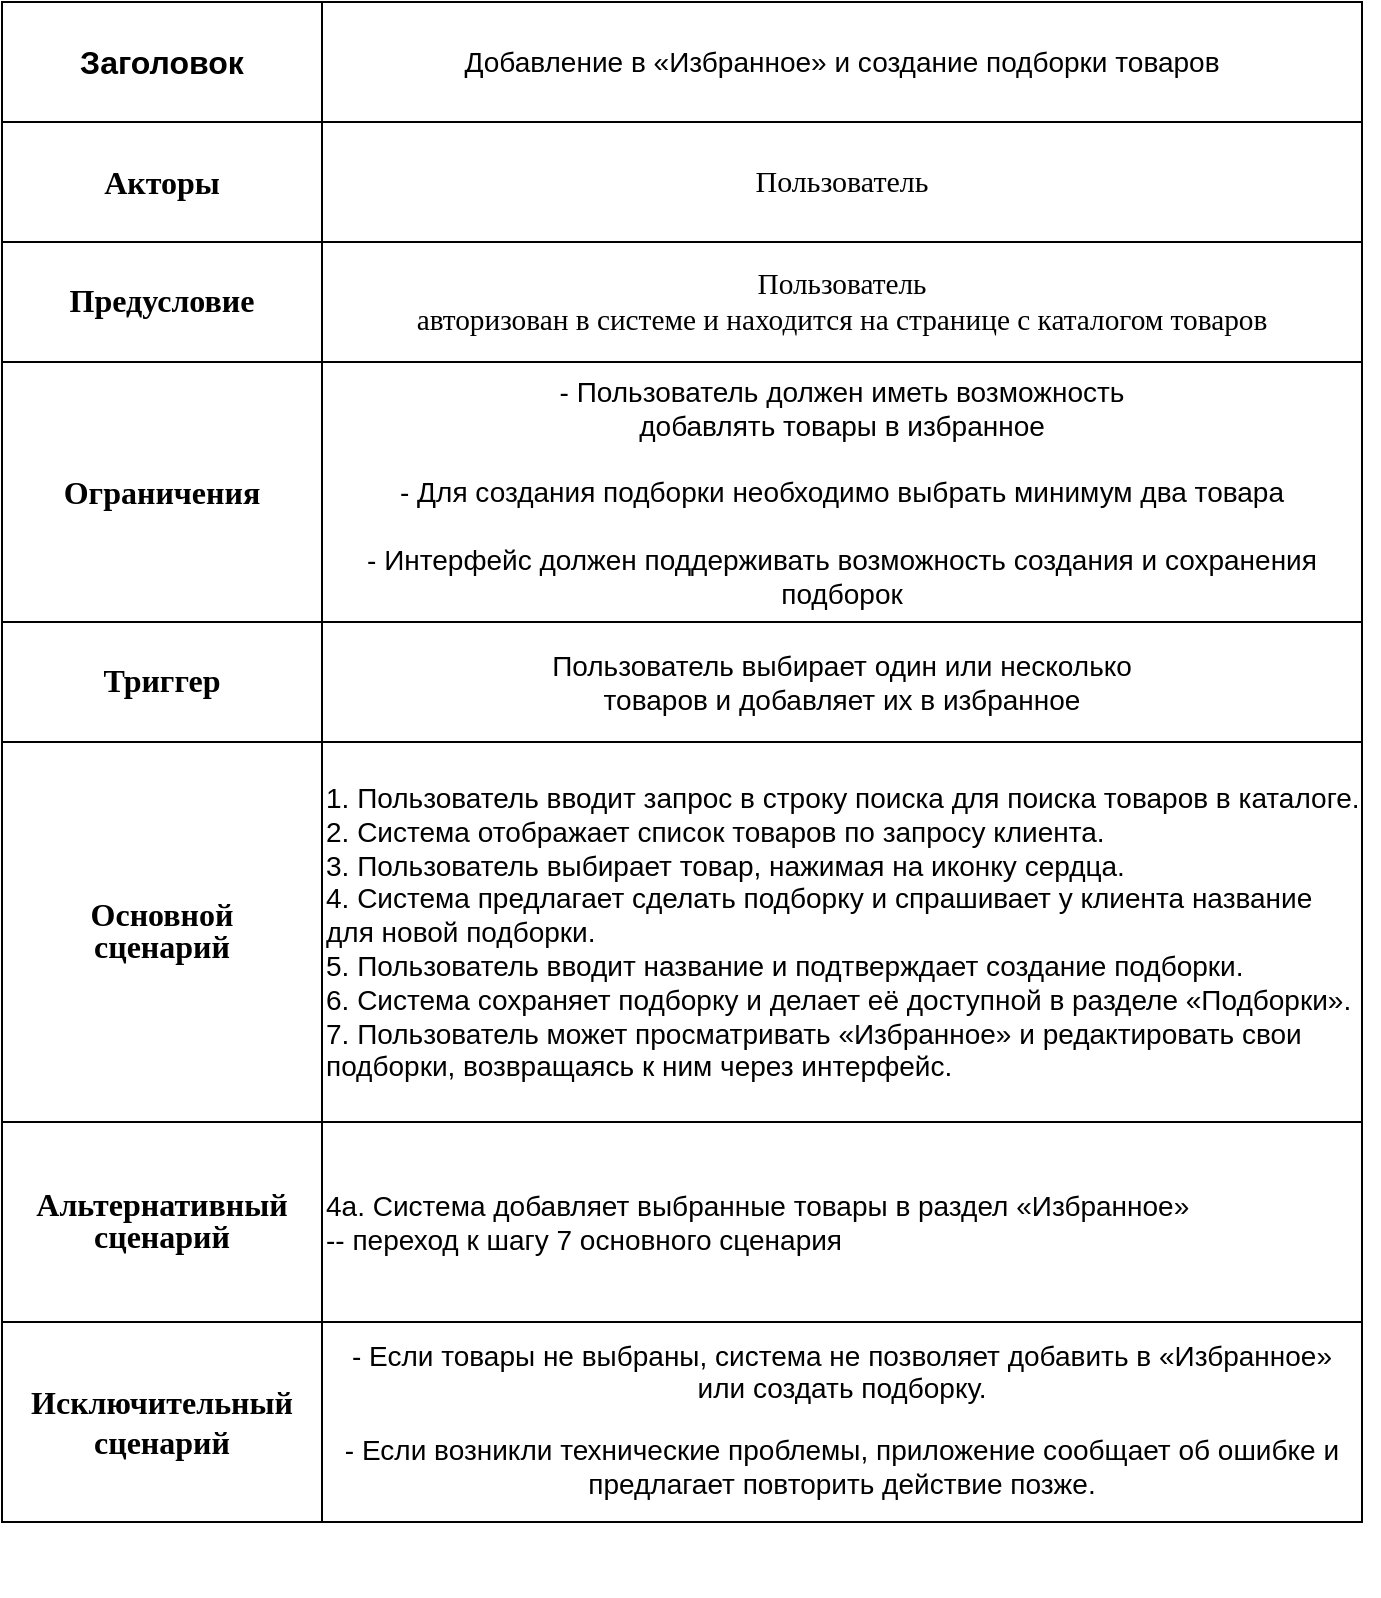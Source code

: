 <mxfile version="24.7.17">
  <diagram name="Страница — 1" id="dy2lkkQt0frxxp9szOi0">
    <mxGraphModel dx="1098" dy="828" grid="1" gridSize="10" guides="1" tooltips="1" connect="1" arrows="1" fold="1" page="1" pageScale="1" pageWidth="827" pageHeight="1169" math="0" shadow="0">
      <root>
        <mxCell id="0" />
        <mxCell id="1" parent="0" />
        <mxCell id="aGB4ZSq93EdSWD5OueNf-1" value="&lt;font style=&quot;font-size: 16px;&quot;&gt;&lt;b&gt;Заголовок&lt;/b&gt;&lt;/font&gt;" style="rounded=0;whiteSpace=wrap;html=1;" parent="1" vertex="1">
          <mxGeometry x="40" y="40" width="160" height="60" as="geometry" />
        </mxCell>
        <mxCell id="aGB4ZSq93EdSWD5OueNf-17" style="edgeStyle=orthogonalEdgeStyle;rounded=0;orthogonalLoop=1;jettySize=auto;html=1;exitX=1;exitY=0.5;exitDx=0;exitDy=0;" parent="1" source="aGB4ZSq93EdSWD5OueNf-2" edge="1">
          <mxGeometry relative="1" as="geometry">
            <mxPoint x="690" y="80" as="targetPoint" />
          </mxGeometry>
        </mxCell>
        <mxCell id="aGB4ZSq93EdSWD5OueNf-2" value="&lt;p style=&quot;font-size: 14px;&quot; class=&quot;MsoNormal&quot;&gt;&lt;span lang=&quot;EN-US&quot;&gt;Добавление в&amp;nbsp;&lt;/span&gt;&lt;span style=&quot;text-align: left; background-color: initial;&quot;&gt;«Избранное»&lt;/span&gt;&lt;span style=&quot;background-color: initial;&quot;&gt;&amp;nbsp;и создание подборки товаров&lt;/span&gt;&lt;/p&gt;" style="rounded=0;whiteSpace=wrap;html=1;" parent="1" vertex="1">
          <mxGeometry x="200" y="40" width="520" height="60" as="geometry" />
        </mxCell>
        <mxCell id="aGB4ZSq93EdSWD5OueNf-3" value="&lt;span style=&quot;font-family: Cambria, serif;&quot; lang=&quot;EN-US&quot;&gt;&lt;b style=&quot;&quot;&gt;&lt;font style=&quot;font-size: 16px;&quot;&gt;Акторы&lt;/font&gt;&lt;/b&gt;&lt;/span&gt;" style="rounded=0;whiteSpace=wrap;html=1;" parent="1" vertex="1">
          <mxGeometry x="40" y="100" width="160" height="60" as="geometry" />
        </mxCell>
        <mxCell id="aGB4ZSq93EdSWD5OueNf-4" value="&lt;p class=&quot;MsoNormal&quot;&gt;&lt;span style=&quot;font-size: 15px; line-height: 115%; font-family: Cambria, serif;&quot; lang=&quot;EN-US&quot;&gt;Пользователь&lt;/span&gt;&lt;br&gt;&lt;/p&gt;" style="rounded=0;whiteSpace=wrap;html=1;" parent="1" vertex="1">
          <mxGeometry x="200" y="100" width="520" height="60" as="geometry" />
        </mxCell>
        <mxCell id="aGB4ZSq93EdSWD5OueNf-5" value="&lt;span style=&quot;line-height: 115%; font-family: Cambria, serif;&quot; lang=&quot;EN-US&quot;&gt;&lt;b style=&quot;&quot;&gt;&lt;font style=&quot;font-size: 16px;&quot;&gt;Предусловие&lt;/font&gt;&lt;/b&gt;&lt;/span&gt;" style="rounded=0;whiteSpace=wrap;html=1;" parent="1" vertex="1">
          <mxGeometry x="40" y="160" width="160" height="60" as="geometry" />
        </mxCell>
        <mxCell id="aGB4ZSq93EdSWD5OueNf-6" value="&lt;span style=&quot;font-family: Cambria, serif;&quot; lang=&quot;EN-US&quot;&gt;&lt;b style=&quot;&quot;&gt;&lt;font style=&quot;font-size: 16px;&quot;&gt;Ограничения&lt;/font&gt;&lt;/b&gt;&lt;/span&gt;" style="rounded=0;whiteSpace=wrap;html=1;" parent="1" vertex="1">
          <mxGeometry x="40" y="220" width="160" height="130" as="geometry" />
        </mxCell>
        <mxCell id="aGB4ZSq93EdSWD5OueNf-7" value="&lt;span style=&quot;line-height: 115%; font-family: Cambria, serif;&quot; lang=&quot;EN-US&quot;&gt;&lt;b style=&quot;&quot;&gt;&lt;font style=&quot;font-size: 16px;&quot;&gt;Триггер&lt;/font&gt;&lt;/b&gt;&lt;/span&gt;" style="rounded=0;whiteSpace=wrap;html=1;" parent="1" vertex="1">
          <mxGeometry x="40" y="350" width="160" height="60" as="geometry" />
        </mxCell>
        <mxCell id="aGB4ZSq93EdSWD5OueNf-8" value="&lt;span style=&quot;line-height: 115%; font-family: Cambria, serif;&quot; lang=&quot;EN-US&quot;&gt;&lt;b style=&quot;&quot;&gt;&lt;font style=&quot;font-size: 16px;&quot;&gt;Основной&lt;br/&gt;сценарий&lt;/font&gt;&lt;/b&gt;&lt;/span&gt;" style="rounded=0;whiteSpace=wrap;html=1;" parent="1" vertex="1">
          <mxGeometry x="40" y="410" width="160" height="190" as="geometry" />
        </mxCell>
        <mxCell id="aGB4ZSq93EdSWD5OueNf-9" value="&lt;span style=&quot;line-height: 115%; font-family: Cambria, serif;&quot; lang=&quot;EN-US&quot;&gt;&lt;b style=&quot;&quot;&gt;&lt;font style=&quot;font-size: 16px;&quot;&gt;Альтернативный&lt;br/&gt;сценарий&lt;/font&gt;&lt;/b&gt;&lt;/span&gt;" style="rounded=0;whiteSpace=wrap;html=1;" parent="1" vertex="1">
          <mxGeometry x="40" y="600" width="160" height="100" as="geometry" />
        </mxCell>
        <mxCell id="aGB4ZSq93EdSWD5OueNf-10" value="&lt;span style=&quot;font-size: 16px; font-family: Cambria, serif;&quot; lang=&quot;EN-US&quot;&gt;&lt;b&gt;Исключительный&lt;br&gt;сценарий&lt;/b&gt;&lt;/span&gt;" style="rounded=0;whiteSpace=wrap;html=1;" parent="1" vertex="1">
          <mxGeometry x="40" y="700" width="160" height="100" as="geometry" />
        </mxCell>
        <mxCell id="aGB4ZSq93EdSWD5OueNf-11" value="&lt;p class=&quot;MsoNormal&quot;&gt;&lt;span style=&quot;font-size:11.0pt;line-height:&lt;br/&gt;115%;font-family:&amp;quot;Cambria&amp;quot;,serif;mso-ascii-theme-font:minor-latin;mso-fareast-font-family:&lt;br/&gt;&amp;quot;MS Mincho&amp;quot;;mso-fareast-theme-font:minor-fareast;mso-hansi-theme-font:minor-latin;&lt;br/&gt;mso-bidi-font-family:&amp;quot;Times New Roman&amp;quot;;mso-bidi-theme-font:minor-bidi;&lt;br/&gt;mso-ansi-language:EN-US;mso-fareast-language:EN-US;mso-bidi-language:AR-SA&quot; lang=&quot;EN-US&quot;&gt;Пользователь&lt;br/&gt;авторизован в системе и находится на странице с каталогом товаров&lt;/span&gt;&lt;br&gt;&lt;/p&gt;" style="rounded=0;whiteSpace=wrap;html=1;" parent="1" vertex="1">
          <mxGeometry x="200" y="160" width="520" height="60" as="geometry" />
        </mxCell>
        <mxCell id="aGB4ZSq93EdSWD5OueNf-12" value="&lt;p style=&quot;font-size: 14px;&quot; class=&quot;MsoNormal&quot;&gt;&lt;span lang=&quot;EN-US&quot;&gt;- Пользователь должен иметь возможность&lt;br&gt;добавлять товары в избранное&lt;br&gt;&lt;br&gt;- Для создания подборки необходимо выбрать минимум два товара&lt;br&gt;&lt;br&gt;- Интерфейс должен поддерживать возможность создания и сохранения подборок&lt;/span&gt;&lt;/p&gt;" style="rounded=0;whiteSpace=wrap;html=1;" parent="1" vertex="1">
          <mxGeometry x="200" y="220" width="520" height="130" as="geometry" />
        </mxCell>
        <mxCell id="aGB4ZSq93EdSWD5OueNf-13" value="&lt;p style=&quot;font-size: 14px;&quot; class=&quot;MsoNormal&quot;&gt;&lt;span lang=&quot;EN-US&quot;&gt;Пользователь выбирает один или несколько&lt;br&gt;товаров и добавляет их в избранное&lt;/span&gt;&lt;/p&gt;" style="rounded=0;whiteSpace=wrap;html=1;" parent="1" vertex="1">
          <mxGeometry x="200" y="350" width="520" height="60" as="geometry" />
        </mxCell>
        <mxCell id="aGB4ZSq93EdSWD5OueNf-14" value="&lt;p style=&quot;font-size: 14px; margin-top: 0px; margin-bottom: 0px;&quot; class=&quot;MsoNormal&quot;&gt;&lt;font style=&quot;font-size: 14px;&quot;&gt;1. Пользователь вводит запрос в строку поиска для поиска товаров в каталоге.&lt;/font&gt;&lt;/p&gt;&lt;p style=&quot;font-size: 14px; margin-top: 0px; margin-bottom: 0px;&quot; class=&quot;MsoNormal&quot;&gt;&lt;span style=&quot;background-color: initial;&quot;&gt;&lt;font style=&quot;font-size: 14px;&quot;&gt;2. Система отображает список товаров по запросу клиента.&lt;/font&gt;&lt;/span&gt;&lt;/p&gt;&lt;p style=&quot;font-size: 14px; margin-top: 0px; padding-bottom: 0px; padding-left: 0px; margin-bottom: 0px;&quot; class=&quot;MsoNormal&quot;&gt;&lt;font style=&quot;font-size: 14px;&quot;&gt;3.&amp;nbsp;&lt;span style=&quot;background-color: initial;&quot;&gt;Пользователь в&lt;/span&gt;&lt;span style=&quot;background-color: initial;&quot;&gt;ыбирает товар, нажимая на иконку сердца.&lt;/span&gt;&lt;/font&gt;&lt;/p&gt;&lt;p style=&quot;font-size: 14px; margin-top: 0px; margin-bottom: 0px;&quot; class=&quot;MsoNormal&quot;&gt;&lt;span style=&quot;background-color: initial;&quot;&gt;&lt;font style=&quot;font-size: 14px;&quot;&gt;4. Система предлагает сделать подборку и спрашивает у клиента название для новой подборки.&lt;/font&gt;&lt;/span&gt;&lt;/p&gt;&lt;p style=&quot;font-size: 14px; margin-top: 0px; margin-bottom: 0px;&quot; class=&quot;MsoNormal&quot;&gt;&lt;span style=&quot;background-color: initial;&quot;&gt;&lt;font style=&quot;font-size: 14px;&quot;&gt;5. Пользователь вводит название и подтверждает создание подборки.&lt;/font&gt;&lt;/span&gt;&lt;/p&gt;&lt;div style=&quot;font-size: 14px; margin-right: 0px; padding-bottom: 0px;&quot;&gt;&lt;font style=&quot;font-size: 14px;&quot;&gt;6. Система сохраняет подборку и делает её доступной в разделе «Подборки».&lt;/font&gt;&lt;/div&gt;&lt;div style=&quot;font-size: 14px;&quot;&gt;&lt;font style=&quot;font-size: 14px;&quot;&gt;&lt;span style=&quot;background-color: initial;&quot;&gt;7. Пользователь может просматривать&amp;nbsp;&lt;/span&gt;&lt;span style=&quot;background-color: initial;&quot;&gt;«Избранное»&amp;nbsp;&lt;/span&gt;&lt;span style=&quot;background-color: initial;&quot;&gt;и редактировать свои подборки, возвращаясь к ним через интерфейс.&lt;/span&gt;&lt;/font&gt;&lt;br&gt;&lt;/div&gt;" style="rounded=0;whiteSpace=wrap;html=1;strokeColor=default;align=left;verticalAlign=middle;fontFamily=Helvetica;fontSize=12;fontColor=default;fillColor=default;" parent="1" vertex="1">
          <mxGeometry x="200" y="410" width="520" height="190" as="geometry" />
        </mxCell>
        <mxCell id="aGB4ZSq93EdSWD5OueNf-15" value="&lt;div style=&quot;font-size: 14px;&quot;&gt;&lt;div style=&quot;&quot;&gt;&lt;span style=&quot;background-color: initial;&quot;&gt;4a. Система добавляет выбранные товары в раздел «Избранное»&lt;/span&gt;&lt;br&gt;&lt;/div&gt;&lt;/div&gt;&lt;div style=&quot;font-size: 14px;&quot;&gt;&lt;font style=&quot;font-size: 14px;&quot;&gt;-- переход к шагу 7 основного сценария&lt;/font&gt;&lt;/div&gt;" style="rounded=0;whiteSpace=wrap;html=1;align=left;" parent="1" vertex="1">
          <mxGeometry x="200" y="600" width="520" height="100" as="geometry" />
        </mxCell>
        <mxCell id="aGB4ZSq93EdSWD5OueNf-18" value="&lt;p style=&quot;font-size: 14px;&quot; class=&quot;MsoNormal&quot;&gt;&lt;span style=&quot;background-color: initial;&quot;&gt;&lt;br&gt;&lt;/span&gt;&lt;/p&gt;&lt;p style=&quot;font-size: 14px;&quot; class=&quot;MsoNormal&quot;&gt;&lt;span style=&quot;background-color: initial;&quot;&gt;- Если товары не выбраны, система не&amp;nbsp;&lt;/span&gt;&lt;span style=&quot;background-color: initial;&quot;&gt;позволяет добавить в&amp;nbsp;&lt;/span&gt;&lt;span style=&quot;text-align: left; background-color: initial;&quot;&gt;«Избранное» или&amp;nbsp;&lt;/span&gt;&lt;span style=&quot;background-color: initial;&quot;&gt;создать подборку.&lt;/span&gt;&lt;/p&gt;&lt;p style=&quot;font-size: 14px;&quot; class=&quot;MsoNormal&quot;&gt;&lt;span style=&quot;background-color: initial;&quot;&gt;- Если возникли технические проблемы, приложение сообщает об ошибке и предлагает повторить действие позже.&lt;/span&gt;&lt;/p&gt;&lt;font style=&quot;font-size: 14px;&quot;&gt;&lt;br&gt;&lt;br&gt;&lt;/font&gt;" style="rounded=0;whiteSpace=wrap;html=1;" parent="1" vertex="1">
          <mxGeometry x="200" y="700" width="520" height="100" as="geometry" />
        </mxCell>
      </root>
    </mxGraphModel>
  </diagram>
</mxfile>

